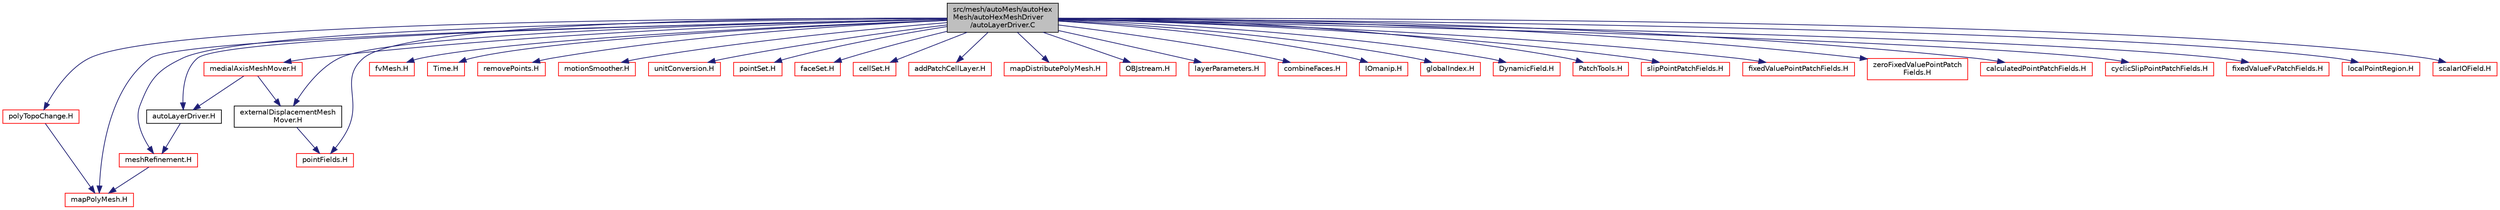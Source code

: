 digraph "src/mesh/autoMesh/autoHexMesh/autoHexMeshDriver/autoLayerDriver.C"
{
  bgcolor="transparent";
  edge [fontname="Helvetica",fontsize="10",labelfontname="Helvetica",labelfontsize="10"];
  node [fontname="Helvetica",fontsize="10",shape=record];
  Node1 [label="src/mesh/autoMesh/autoHex\lMesh/autoHexMeshDriver\l/autoLayerDriver.C",height=0.2,width=0.4,color="black", fillcolor="grey75", style="filled", fontcolor="black"];
  Node1 -> Node2 [color="midnightblue",fontsize="10",style="solid",fontname="Helvetica"];
  Node2 [label="autoLayerDriver.H",height=0.2,width=0.4,color="black",URL="$a07023.html"];
  Node2 -> Node3 [color="midnightblue",fontsize="10",style="solid",fontname="Helvetica"];
  Node3 [label="meshRefinement.H",height=0.2,width=0.4,color="red",URL="$a07051.html"];
  Node3 -> Node4 [color="midnightblue",fontsize="10",style="solid",fontname="Helvetica"];
  Node4 [label="mapPolyMesh.H",height=0.2,width=0.4,color="red",URL="$a08620.html"];
  Node1 -> Node5 [color="midnightblue",fontsize="10",style="solid",fontname="Helvetica"];
  Node5 [label="fvMesh.H",height=0.2,width=0.4,color="red",URL="$a05871.html"];
  Node1 -> Node6 [color="midnightblue",fontsize="10",style="solid",fontname="Helvetica"];
  Node6 [label="Time.H",height=0.2,width=0.4,color="red",URL="$a07855.html"];
  Node1 -> Node3 [color="midnightblue",fontsize="10",style="solid",fontname="Helvetica"];
  Node1 -> Node7 [color="midnightblue",fontsize="10",style="solid",fontname="Helvetica"];
  Node7 [label="removePoints.H",height=0.2,width=0.4,color="red",URL="$a04905.html"];
  Node1 -> Node8 [color="midnightblue",fontsize="10",style="solid",fontname="Helvetica"];
  Node8 [label="pointFields.H",height=0.2,width=0.4,color="red",URL="$a08044.html"];
  Node1 -> Node9 [color="midnightblue",fontsize="10",style="solid",fontname="Helvetica"];
  Node9 [label="motionSmoother.H",height=0.2,width=0.4,color="red",URL="$a04826.html"];
  Node1 -> Node10 [color="midnightblue",fontsize="10",style="solid",fontname="Helvetica"];
  Node10 [label="unitConversion.H",height=0.2,width=0.4,color="red",URL="$a08181.html",tooltip="Unit conversion functions. "];
  Node1 -> Node11 [color="midnightblue",fontsize="10",style="solid",fontname="Helvetica"];
  Node11 [label="pointSet.H",height=0.2,width=0.4,color="red",URL="$a07460.html"];
  Node1 -> Node12 [color="midnightblue",fontsize="10",style="solid",fontname="Helvetica"];
  Node12 [label="faceSet.H",height=0.2,width=0.4,color="red",URL="$a07456.html"];
  Node1 -> Node13 [color="midnightblue",fontsize="10",style="solid",fontname="Helvetica"];
  Node13 [label="cellSet.H",height=0.2,width=0.4,color="red",URL="$a07452.html"];
  Node1 -> Node14 [color="midnightblue",fontsize="10",style="solid",fontname="Helvetica"];
  Node14 [label="polyTopoChange.H",height=0.2,width=0.4,color="red",URL="$a04885.html"];
  Node14 -> Node4 [color="midnightblue",fontsize="10",style="solid",fontname="Helvetica"];
  Node1 -> Node4 [color="midnightblue",fontsize="10",style="solid",fontname="Helvetica"];
  Node1 -> Node15 [color="midnightblue",fontsize="10",style="solid",fontname="Helvetica"];
  Node15 [label="addPatchCellLayer.H",height=0.2,width=0.4,color="red",URL="$a04867.html"];
  Node1 -> Node16 [color="midnightblue",fontsize="10",style="solid",fontname="Helvetica"];
  Node16 [label="mapDistributePolyMesh.H",height=0.2,width=0.4,color="red",URL="$a08616.html"];
  Node1 -> Node17 [color="midnightblue",fontsize="10",style="solid",fontname="Helvetica"];
  Node17 [label="OBJstream.H",height=0.2,width=0.4,color="red",URL="$a09837.html"];
  Node1 -> Node18 [color="midnightblue",fontsize="10",style="solid",fontname="Helvetica"];
  Node18 [label="layerParameters.H",height=0.2,width=0.4,color="red",URL="$a07032.html"];
  Node1 -> Node19 [color="midnightblue",fontsize="10",style="solid",fontname="Helvetica"];
  Node19 [label="combineFaces.H",height=0.2,width=0.4,color="red",URL="$a04869.html"];
  Node1 -> Node20 [color="midnightblue",fontsize="10",style="solid",fontname="Helvetica"];
  Node20 [label="IOmanip.H",height=0.2,width=0.4,color="red",URL="$a07778.html",tooltip="Istream and Ostream manipulators taking arguments. "];
  Node1 -> Node21 [color="midnightblue",fontsize="10",style="solid",fontname="Helvetica"];
  Node21 [label="globalIndex.H",height=0.2,width=0.4,color="red",URL="$a08595.html"];
  Node1 -> Node22 [color="midnightblue",fontsize="10",style="solid",fontname="Helvetica"];
  Node22 [label="DynamicField.H",height=0.2,width=0.4,color="red",URL="$a07938.html"];
  Node1 -> Node23 [color="midnightblue",fontsize="10",style="solid",fontname="Helvetica"];
  Node23 [label="PatchTools.H",height=0.2,width=0.4,color="red",URL="$a08705.html"];
  Node1 -> Node24 [color="midnightblue",fontsize="10",style="solid",fontname="Helvetica"];
  Node24 [label="slipPointPatchFields.H",height=0.2,width=0.4,color="red",URL="$a08120.html"];
  Node1 -> Node25 [color="midnightblue",fontsize="10",style="solid",fontname="Helvetica"];
  Node25 [label="fixedValuePointPatchFields.H",height=0.2,width=0.4,color="red",URL="$a08063.html"];
  Node1 -> Node26 [color="midnightblue",fontsize="10",style="solid",fontname="Helvetica"];
  Node26 [label="zeroFixedValuePointPatch\lFields.H",height=0.2,width=0.4,color="red",URL="$a07049.html"];
  Node1 -> Node27 [color="midnightblue",fontsize="10",style="solid",fontname="Helvetica"];
  Node27 [label="calculatedPointPatchFields.H",height=0.2,width=0.4,color="red",URL="$a08055.html"];
  Node1 -> Node28 [color="midnightblue",fontsize="10",style="solid",fontname="Helvetica"];
  Node28 [label="cyclicSlipPointPatchFields.H",height=0.2,width=0.4,color="red",URL="$a08079.html"];
  Node1 -> Node29 [color="midnightblue",fontsize="10",style="solid",fontname="Helvetica"];
  Node29 [label="fixedValueFvPatchFields.H",height=0.2,width=0.4,color="red",URL="$a05180.html"];
  Node1 -> Node30 [color="midnightblue",fontsize="10",style="solid",fontname="Helvetica"];
  Node30 [label="localPointRegion.H",height=0.2,width=0.4,color="red",URL="$a07335.html"];
  Node1 -> Node31 [color="midnightblue",fontsize="10",style="solid",fontname="Helvetica"];
  Node31 [label="externalDisplacementMesh\lMover.H",height=0.2,width=0.4,color="black",URL="$a07043.html"];
  Node31 -> Node8 [color="midnightblue",fontsize="10",style="solid",fontname="Helvetica"];
  Node1 -> Node32 [color="midnightblue",fontsize="10",style="solid",fontname="Helvetica"];
  Node32 [label="medialAxisMeshMover.H",height=0.2,width=0.4,color="red",URL="$a07045.html"];
  Node32 -> Node31 [color="midnightblue",fontsize="10",style="solid",fontname="Helvetica"];
  Node32 -> Node2 [color="midnightblue",fontsize="10",style="solid",fontname="Helvetica"];
  Node1 -> Node33 [color="midnightblue",fontsize="10",style="solid",fontname="Helvetica"];
  Node33 [label="scalarIOField.H",height=0.2,width=0.4,color="red",URL="$a07973.html"];
}
